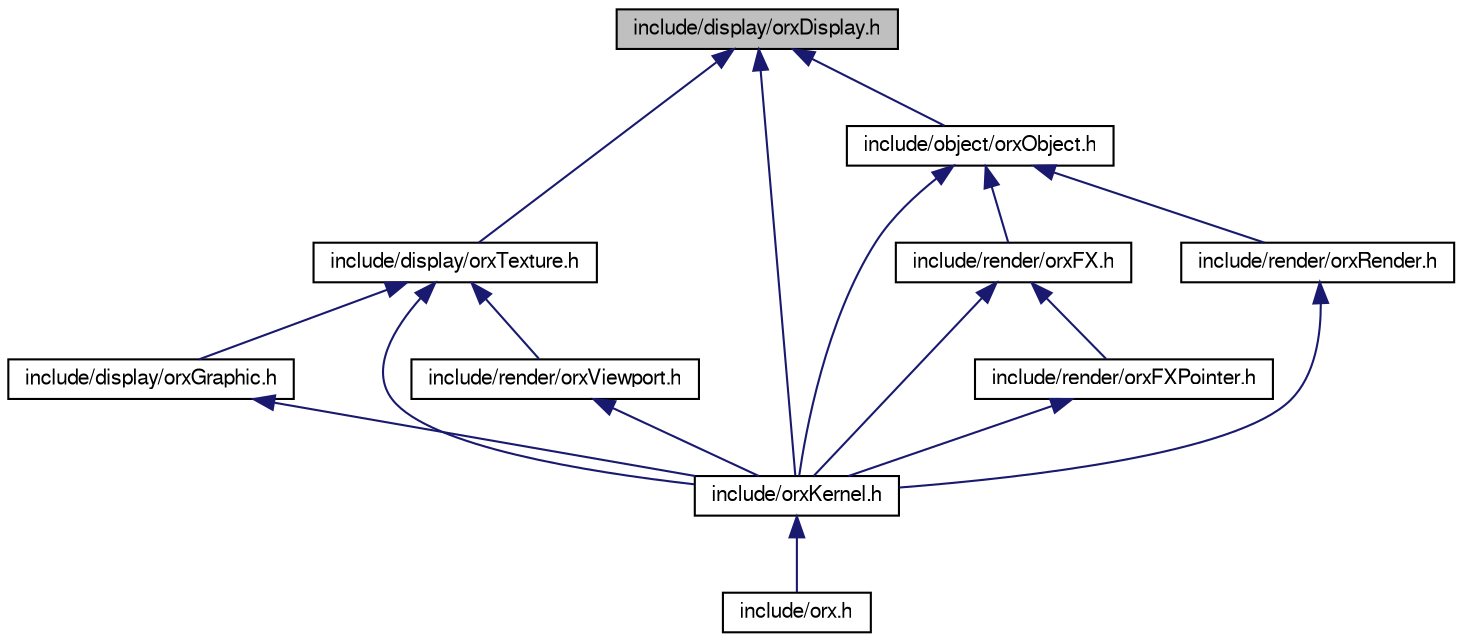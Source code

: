 digraph G
{
  bgcolor="transparent";
  edge [fontname="FreeSans",fontsize=10,labelfontname="FreeSans",labelfontsize=10];
  node [fontname="FreeSans",fontsize=10,shape=record];
  Node1 [label="include/display/orxDisplay.h",height=0.2,width=0.4,color="black", fillcolor="grey75", style="filled" fontcolor="black"];
  Node1 -> Node2 [dir=back,color="midnightblue",fontsize=10,style="solid",fontname="FreeSans"];
  Node2 [label="include/display/orxTexture.h",height=0.2,width=0.4,color="black",URL="$orx_texture_8h.html"];
  Node2 -> Node3 [dir=back,color="midnightblue",fontsize=10,style="solid",fontname="FreeSans"];
  Node3 [label="include/display/orxGraphic.h",height=0.2,width=0.4,color="black",URL="$orx_graphic_8h.html"];
  Node3 -> Node4 [dir=back,color="midnightblue",fontsize=10,style="solid",fontname="FreeSans"];
  Node4 [label="include/orxKernel.h",height=0.2,width=0.4,color="black",URL="$orx_kernel_8h.html"];
  Node4 -> Node5 [dir=back,color="midnightblue",fontsize=10,style="solid",fontname="FreeSans"];
  Node5 [label="include/orx.h",height=0.2,width=0.4,color="black",URL="$orx_8h.html"];
  Node2 -> Node4 [dir=back,color="midnightblue",fontsize=10,style="solid",fontname="FreeSans"];
  Node2 -> Node6 [dir=back,color="midnightblue",fontsize=10,style="solid",fontname="FreeSans"];
  Node6 [label="include/render/orxViewport.h",height=0.2,width=0.4,color="black",URL="$orx_viewport_8h.html"];
  Node6 -> Node4 [dir=back,color="midnightblue",fontsize=10,style="solid",fontname="FreeSans"];
  Node1 -> Node7 [dir=back,color="midnightblue",fontsize=10,style="solid",fontname="FreeSans"];
  Node7 [label="include/object/orxObject.h",height=0.2,width=0.4,color="black",URL="$orx_object_8h.html"];
  Node7 -> Node4 [dir=back,color="midnightblue",fontsize=10,style="solid",fontname="FreeSans"];
  Node7 -> Node8 [dir=back,color="midnightblue",fontsize=10,style="solid",fontname="FreeSans"];
  Node8 [label="include/render/orxFX.h",height=0.2,width=0.4,color="black",URL="$orx_f_x_8h.html"];
  Node8 -> Node4 [dir=back,color="midnightblue",fontsize=10,style="solid",fontname="FreeSans"];
  Node8 -> Node9 [dir=back,color="midnightblue",fontsize=10,style="solid",fontname="FreeSans"];
  Node9 [label="include/render/orxFXPointer.h",height=0.2,width=0.4,color="black",URL="$orx_f_x_pointer_8h.html"];
  Node9 -> Node4 [dir=back,color="midnightblue",fontsize=10,style="solid",fontname="FreeSans"];
  Node7 -> Node10 [dir=back,color="midnightblue",fontsize=10,style="solid",fontname="FreeSans"];
  Node10 [label="include/render/orxRender.h",height=0.2,width=0.4,color="black",URL="$orx_render_8h.html"];
  Node10 -> Node4 [dir=back,color="midnightblue",fontsize=10,style="solid",fontname="FreeSans"];
  Node1 -> Node4 [dir=back,color="midnightblue",fontsize=10,style="solid",fontname="FreeSans"];
}

